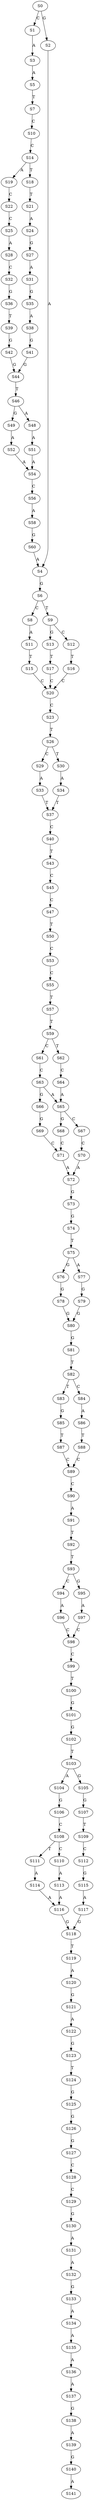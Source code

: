 strict digraph  {
	S0 -> S1 [ label = C ];
	S0 -> S2 [ label = G ];
	S1 -> S3 [ label = A ];
	S2 -> S4 [ label = A ];
	S3 -> S5 [ label = A ];
	S4 -> S6 [ label = G ];
	S5 -> S7 [ label = T ];
	S6 -> S8 [ label = C ];
	S6 -> S9 [ label = T ];
	S7 -> S10 [ label = C ];
	S8 -> S11 [ label = A ];
	S9 -> S12 [ label = C ];
	S9 -> S13 [ label = G ];
	S10 -> S14 [ label = C ];
	S11 -> S15 [ label = T ];
	S12 -> S16 [ label = T ];
	S13 -> S17 [ label = T ];
	S14 -> S18 [ label = T ];
	S14 -> S19 [ label = A ];
	S15 -> S20 [ label = C ];
	S16 -> S20 [ label = C ];
	S17 -> S20 [ label = C ];
	S18 -> S21 [ label = T ];
	S19 -> S22 [ label = C ];
	S20 -> S23 [ label = C ];
	S21 -> S24 [ label = A ];
	S22 -> S25 [ label = C ];
	S23 -> S26 [ label = T ];
	S24 -> S27 [ label = G ];
	S25 -> S28 [ label = A ];
	S26 -> S29 [ label = C ];
	S26 -> S30 [ label = T ];
	S27 -> S31 [ label = A ];
	S28 -> S32 [ label = C ];
	S29 -> S33 [ label = A ];
	S30 -> S34 [ label = A ];
	S31 -> S35 [ label = G ];
	S32 -> S36 [ label = G ];
	S33 -> S37 [ label = T ];
	S34 -> S37 [ label = T ];
	S35 -> S38 [ label = A ];
	S36 -> S39 [ label = T ];
	S37 -> S40 [ label = C ];
	S38 -> S41 [ label = G ];
	S39 -> S42 [ label = G ];
	S40 -> S43 [ label = T ];
	S41 -> S44 [ label = G ];
	S42 -> S44 [ label = G ];
	S43 -> S45 [ label = C ];
	S44 -> S46 [ label = T ];
	S45 -> S47 [ label = C ];
	S46 -> S48 [ label = A ];
	S46 -> S49 [ label = G ];
	S47 -> S50 [ label = T ];
	S48 -> S51 [ label = A ];
	S49 -> S52 [ label = A ];
	S50 -> S53 [ label = C ];
	S51 -> S54 [ label = A ];
	S52 -> S54 [ label = A ];
	S53 -> S55 [ label = C ];
	S54 -> S56 [ label = C ];
	S55 -> S57 [ label = T ];
	S56 -> S58 [ label = A ];
	S57 -> S59 [ label = T ];
	S58 -> S60 [ label = G ];
	S59 -> S61 [ label = C ];
	S59 -> S62 [ label = T ];
	S60 -> S4 [ label = A ];
	S61 -> S63 [ label = C ];
	S62 -> S64 [ label = C ];
	S63 -> S65 [ label = A ];
	S63 -> S66 [ label = G ];
	S64 -> S65 [ label = A ];
	S65 -> S67 [ label = C ];
	S65 -> S68 [ label = G ];
	S66 -> S69 [ label = G ];
	S67 -> S70 [ label = C ];
	S68 -> S71 [ label = C ];
	S69 -> S71 [ label = C ];
	S70 -> S72 [ label = A ];
	S71 -> S72 [ label = A ];
	S72 -> S73 [ label = G ];
	S73 -> S74 [ label = G ];
	S74 -> S75 [ label = T ];
	S75 -> S76 [ label = G ];
	S75 -> S77 [ label = A ];
	S76 -> S78 [ label = G ];
	S77 -> S79 [ label = G ];
	S78 -> S80 [ label = G ];
	S79 -> S80 [ label = G ];
	S80 -> S81 [ label = G ];
	S81 -> S82 [ label = T ];
	S82 -> S83 [ label = T ];
	S82 -> S84 [ label = C ];
	S83 -> S85 [ label = G ];
	S84 -> S86 [ label = A ];
	S85 -> S87 [ label = T ];
	S86 -> S88 [ label = T ];
	S87 -> S89 [ label = C ];
	S88 -> S89 [ label = C ];
	S89 -> S90 [ label = C ];
	S90 -> S91 [ label = A ];
	S91 -> S92 [ label = T ];
	S92 -> S93 [ label = T ];
	S93 -> S94 [ label = C ];
	S93 -> S95 [ label = G ];
	S94 -> S96 [ label = A ];
	S95 -> S97 [ label = A ];
	S96 -> S98 [ label = C ];
	S97 -> S98 [ label = C ];
	S98 -> S99 [ label = C ];
	S99 -> S100 [ label = T ];
	S100 -> S101 [ label = G ];
	S101 -> S102 [ label = G ];
	S102 -> S103 [ label = T ];
	S103 -> S104 [ label = A ];
	S103 -> S105 [ label = G ];
	S104 -> S106 [ label = G ];
	S105 -> S107 [ label = G ];
	S106 -> S108 [ label = C ];
	S107 -> S109 [ label = T ];
	S108 -> S110 [ label = C ];
	S108 -> S111 [ label = T ];
	S109 -> S112 [ label = C ];
	S110 -> S113 [ label = A ];
	S111 -> S114 [ label = A ];
	S112 -> S115 [ label = G ];
	S113 -> S116 [ label = A ];
	S114 -> S116 [ label = A ];
	S115 -> S117 [ label = A ];
	S116 -> S118 [ label = G ];
	S117 -> S118 [ label = G ];
	S118 -> S119 [ label = T ];
	S119 -> S120 [ label = A ];
	S120 -> S121 [ label = G ];
	S121 -> S122 [ label = A ];
	S122 -> S123 [ label = G ];
	S123 -> S124 [ label = T ];
	S124 -> S125 [ label = G ];
	S125 -> S126 [ label = G ];
	S126 -> S127 [ label = G ];
	S127 -> S128 [ label = C ];
	S128 -> S129 [ label = C ];
	S129 -> S130 [ label = G ];
	S130 -> S131 [ label = A ];
	S131 -> S132 [ label = A ];
	S132 -> S133 [ label = G ];
	S133 -> S134 [ label = A ];
	S134 -> S135 [ label = A ];
	S135 -> S136 [ label = A ];
	S136 -> S137 [ label = A ];
	S137 -> S138 [ label = G ];
	S138 -> S139 [ label = A ];
	S139 -> S140 [ label = G ];
	S140 -> S141 [ label = A ];
}
